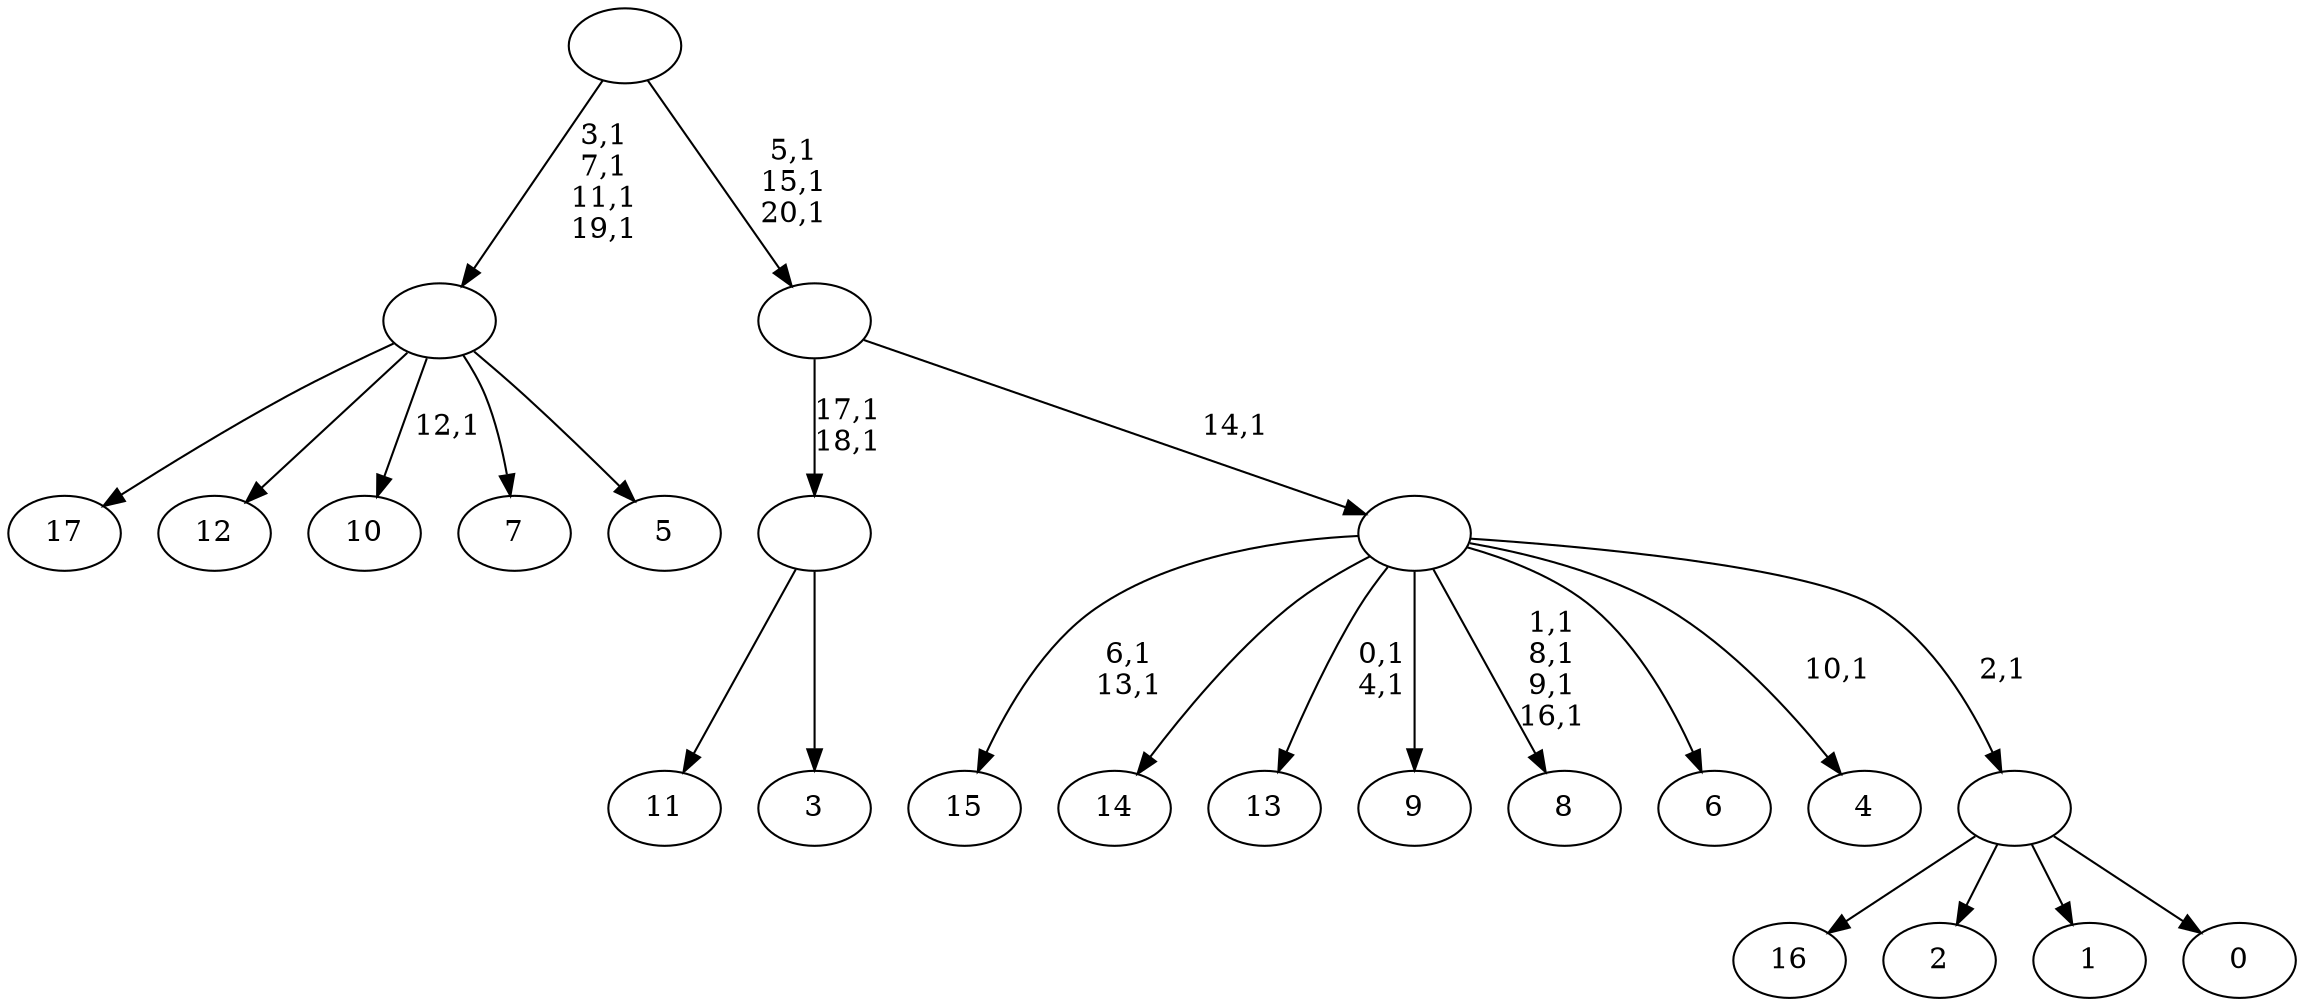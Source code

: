 digraph T {
	39 [label="17"]
	38 [label="16"]
	37 [label="15"]
	34 [label="14"]
	33 [label="13"]
	30 [label="12"]
	29 [label="11"]
	28 [label="10"]
	26 [label="9"]
	25 [label="8"]
	20 [label="7"]
	19 [label="6"]
	18 [label="5"]
	17 [label=""]
	13 [label="4"]
	11 [label="3"]
	10 [label=""]
	8 [label="2"]
	7 [label="1"]
	6 [label="0"]
	5 [label=""]
	4 [label=""]
	3 [label=""]
	0 [label=""]
	17 -> 28 [label="12,1"]
	17 -> 39 [label=""]
	17 -> 30 [label=""]
	17 -> 20 [label=""]
	17 -> 18 [label=""]
	10 -> 29 [label=""]
	10 -> 11 [label=""]
	5 -> 38 [label=""]
	5 -> 8 [label=""]
	5 -> 7 [label=""]
	5 -> 6 [label=""]
	4 -> 13 [label="10,1"]
	4 -> 25 [label="1,1\n8,1\n9,1\n16,1"]
	4 -> 33 [label="0,1\n4,1"]
	4 -> 37 [label="6,1\n13,1"]
	4 -> 34 [label=""]
	4 -> 26 [label=""]
	4 -> 19 [label=""]
	4 -> 5 [label="2,1"]
	3 -> 10 [label="17,1\n18,1"]
	3 -> 4 [label="14,1"]
	0 -> 3 [label="5,1\n15,1\n20,1"]
	0 -> 17 [label="3,1\n7,1\n11,1\n19,1"]
}
